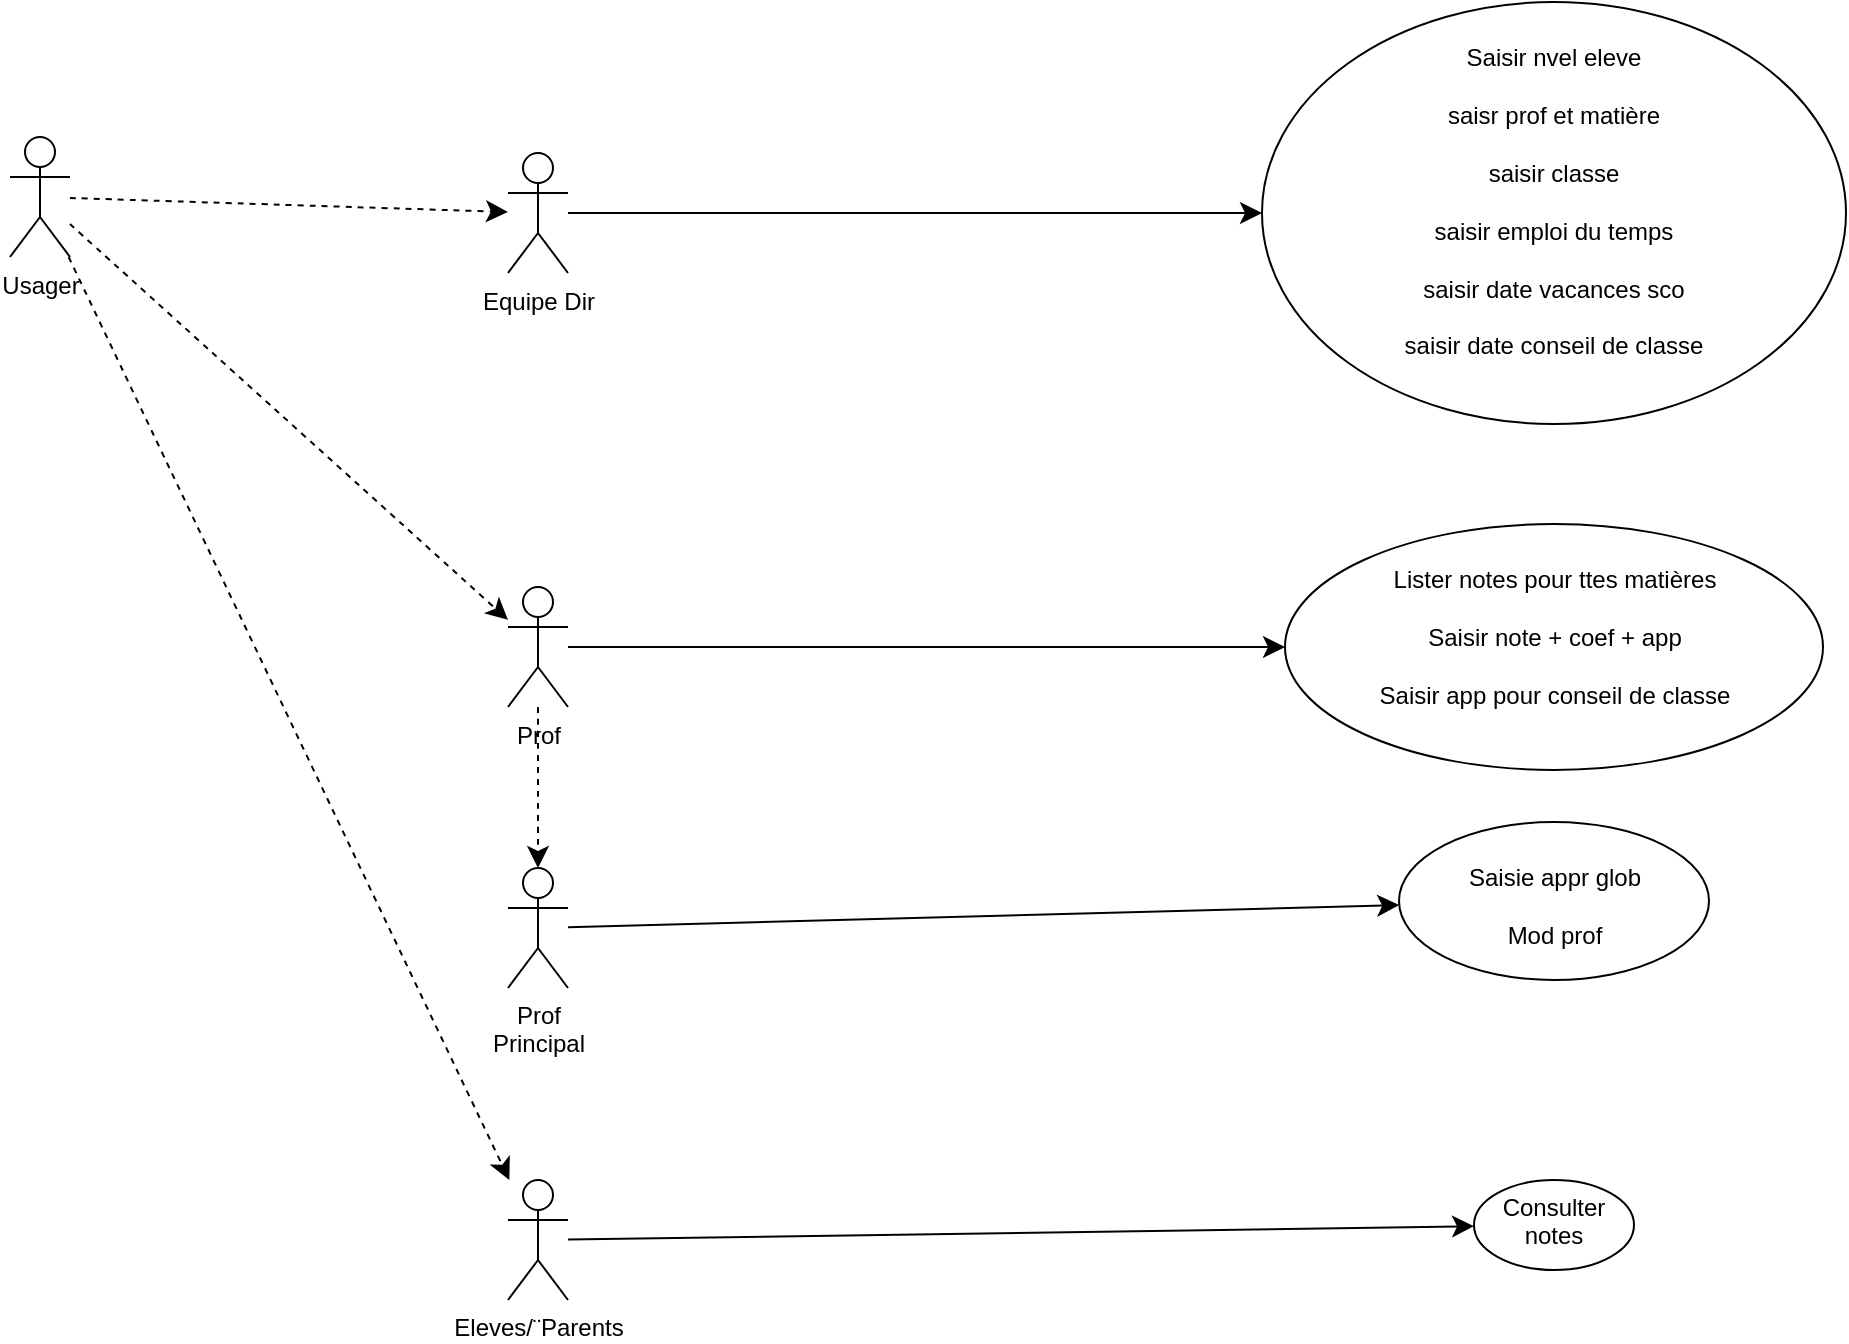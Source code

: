 <mxfile version="24.4.4" type="github">
  <diagram name="Page-1" id="TToBmlYUuMI2hF82C9A1">
    <mxGraphModel dx="2234" dy="1120" grid="0" gridSize="10" guides="1" tooltips="1" connect="1" arrows="1" fold="1" page="0" pageScale="1" pageWidth="827" pageHeight="1169" math="0" shadow="0">
      <root>
        <mxCell id="0" />
        <mxCell id="1" parent="0" />
        <mxCell id="4sQrWLSN1lOuxA5-jQHT-10" value="" style="edgeStyle=none;curved=1;rounded=0;orthogonalLoop=1;jettySize=auto;html=1;fontSize=12;startSize=8;endSize=8;dashed=1;" edge="1" parent="1" source="4sQrWLSN1lOuxA5-jQHT-1" target="4sQrWLSN1lOuxA5-jQHT-9">
          <mxGeometry relative="1" as="geometry" />
        </mxCell>
        <mxCell id="4sQrWLSN1lOuxA5-jQHT-12" value="" style="edgeStyle=none;curved=1;rounded=0;orthogonalLoop=1;jettySize=auto;html=1;fontSize=12;startSize=8;endSize=8;dashed=1;" edge="1" parent="1" source="4sQrWLSN1lOuxA5-jQHT-1" target="4sQrWLSN1lOuxA5-jQHT-11">
          <mxGeometry relative="1" as="geometry" />
        </mxCell>
        <mxCell id="4sQrWLSN1lOuxA5-jQHT-19" style="edgeStyle=none;curved=1;rounded=0;orthogonalLoop=1;jettySize=auto;html=1;fontSize=12;startSize=8;endSize=8;dashed=1;" edge="1" parent="1" source="4sQrWLSN1lOuxA5-jQHT-1" target="4sQrWLSN1lOuxA5-jQHT-5">
          <mxGeometry relative="1" as="geometry" />
        </mxCell>
        <mxCell id="4sQrWLSN1lOuxA5-jQHT-1" value="&lt;div&gt;Usager&lt;/div&gt;" style="shape=umlActor;verticalLabelPosition=bottom;verticalAlign=top;html=1;" vertex="1" parent="1">
          <mxGeometry x="-691" y="-67.5" width="30" height="60" as="geometry" />
        </mxCell>
        <mxCell id="4sQrWLSN1lOuxA5-jQHT-25" value="" style="edgeStyle=none;curved=1;rounded=0;orthogonalLoop=1;jettySize=auto;html=1;fontSize=12;startSize=8;endSize=8;" edge="1" parent="1" source="4sQrWLSN1lOuxA5-jQHT-5" target="4sQrWLSN1lOuxA5-jQHT-24">
          <mxGeometry relative="1" as="geometry" />
        </mxCell>
        <mxCell id="4sQrWLSN1lOuxA5-jQHT-5" value="Equipe Dir" style="shape=umlActor;verticalLabelPosition=bottom;verticalAlign=top;html=1;" vertex="1" parent="1">
          <mxGeometry x="-442" y="-59.5" width="30" height="60" as="geometry" />
        </mxCell>
        <mxCell id="4sQrWLSN1lOuxA5-jQHT-15" value="" style="edgeStyle=none;curved=1;rounded=0;orthogonalLoop=1;jettySize=auto;html=1;fontSize=12;startSize=8;endSize=8;dashed=1;" edge="1" parent="1" source="4sQrWLSN1lOuxA5-jQHT-9" target="4sQrWLSN1lOuxA5-jQHT-14">
          <mxGeometry relative="1" as="geometry" />
        </mxCell>
        <mxCell id="4sQrWLSN1lOuxA5-jQHT-23" value="" style="edgeStyle=none;curved=1;rounded=0;orthogonalLoop=1;jettySize=auto;html=1;fontSize=12;startSize=8;endSize=8;" edge="1" parent="1" source="4sQrWLSN1lOuxA5-jQHT-9" target="4sQrWLSN1lOuxA5-jQHT-22">
          <mxGeometry relative="1" as="geometry" />
        </mxCell>
        <mxCell id="4sQrWLSN1lOuxA5-jQHT-9" value="&lt;div&gt;Prof&lt;/div&gt;" style="shape=umlActor;verticalLabelPosition=bottom;verticalAlign=top;html=1;" vertex="1" parent="1">
          <mxGeometry x="-442" y="157.5" width="30" height="60" as="geometry" />
        </mxCell>
        <mxCell id="4sQrWLSN1lOuxA5-jQHT-17" value="" style="edgeStyle=none;curved=1;rounded=0;orthogonalLoop=1;jettySize=auto;html=1;fontSize=12;startSize=8;endSize=8;" edge="1" parent="1" source="4sQrWLSN1lOuxA5-jQHT-11" target="4sQrWLSN1lOuxA5-jQHT-16">
          <mxGeometry relative="1" as="geometry" />
        </mxCell>
        <mxCell id="4sQrWLSN1lOuxA5-jQHT-11" value="&lt;div&gt;Eleves/¨Parents&lt;/div&gt;" style="shape=umlActor;verticalLabelPosition=bottom;verticalAlign=top;html=1;" vertex="1" parent="1">
          <mxGeometry x="-442" y="454" width="30" height="60" as="geometry" />
        </mxCell>
        <mxCell id="4sQrWLSN1lOuxA5-jQHT-21" value="" style="edgeStyle=none;curved=1;rounded=0;orthogonalLoop=1;jettySize=auto;html=1;fontSize=12;startSize=8;endSize=8;" edge="1" parent="1" source="4sQrWLSN1lOuxA5-jQHT-14" target="4sQrWLSN1lOuxA5-jQHT-20">
          <mxGeometry relative="1" as="geometry" />
        </mxCell>
        <mxCell id="4sQrWLSN1lOuxA5-jQHT-14" value="&lt;div&gt;Prof&lt;/div&gt;&lt;div&gt;Principal&lt;br&gt;&lt;/div&gt;" style="shape=umlActor;verticalLabelPosition=bottom;verticalAlign=top;html=1;" vertex="1" parent="1">
          <mxGeometry x="-442" y="298" width="30" height="60" as="geometry" />
        </mxCell>
        <mxCell id="4sQrWLSN1lOuxA5-jQHT-16" value="&lt;div&gt;Consulter&lt;/div&gt;&lt;div&gt;notes&lt;br&gt;&lt;/div&gt;" style="ellipse;whiteSpace=wrap;html=1;verticalAlign=top;" vertex="1" parent="1">
          <mxGeometry x="41" y="454" width="80" height="45" as="geometry" />
        </mxCell>
        <mxCell id="4sQrWLSN1lOuxA5-jQHT-20" value="&lt;div&gt;&lt;br&gt;&lt;/div&gt;&lt;div&gt;Saisie appr glob&lt;/div&gt;&lt;div&gt;&lt;br&gt;&lt;/div&gt;&lt;div&gt;Mod prof&lt;br&gt;&lt;/div&gt;" style="ellipse;whiteSpace=wrap;html=1;verticalAlign=top;" vertex="1" parent="1">
          <mxGeometry x="3.5" y="275" width="155" height="79" as="geometry" />
        </mxCell>
        <mxCell id="4sQrWLSN1lOuxA5-jQHT-22" value="&lt;div&gt;&lt;br&gt;&lt;/div&gt;&lt;div&gt;Lister notes pour ttes matières&lt;/div&gt;&lt;div&gt;&lt;br&gt;&lt;/div&gt;&lt;div&gt;Saisir note + coef + app&lt;/div&gt;&lt;div&gt;&lt;br&gt;&lt;/div&gt;&lt;div&gt;Saisir app pour conseil de classe&lt;br&gt;&lt;/div&gt;" style="ellipse;whiteSpace=wrap;html=1;verticalAlign=top;" vertex="1" parent="1">
          <mxGeometry x="-53.5" y="126" width="269" height="123" as="geometry" />
        </mxCell>
        <mxCell id="4sQrWLSN1lOuxA5-jQHT-24" value="&lt;div&gt;&lt;br&gt;&lt;/div&gt;&lt;div&gt;Saisir nvel eleve&lt;/div&gt;&lt;div&gt;&lt;br&gt;&lt;/div&gt;&lt;div&gt;saisr prof et matière&lt;/div&gt;&lt;div&gt;&lt;br&gt;&lt;/div&gt;&lt;div&gt;saisir classe&lt;/div&gt;&lt;div&gt;&lt;br&gt;&lt;/div&gt;&lt;div&gt;saisir emploi du temps&lt;/div&gt;&lt;div&gt;&lt;br&gt;&lt;/div&gt;&lt;div&gt;saisir date vacances sco&lt;/div&gt;&lt;div&gt;&lt;br&gt;&lt;/div&gt;&lt;div&gt;saisir date conseil de classe&lt;br&gt;&lt;/div&gt;" style="ellipse;whiteSpace=wrap;html=1;verticalAlign=top;" vertex="1" parent="1">
          <mxGeometry x="-65" y="-135" width="292" height="211" as="geometry" />
        </mxCell>
      </root>
    </mxGraphModel>
  </diagram>
</mxfile>
